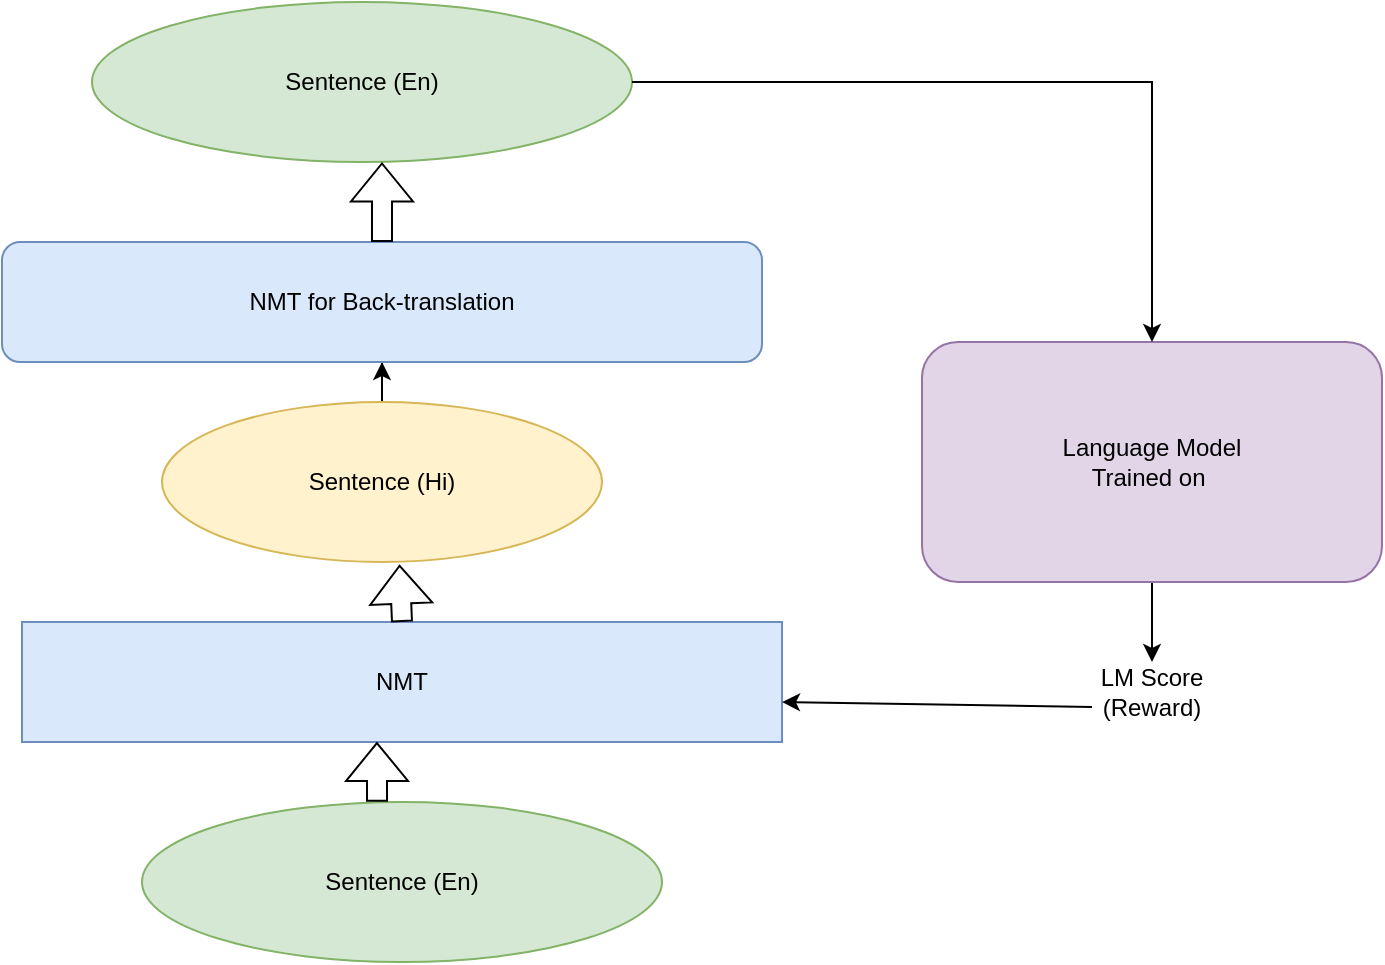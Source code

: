 <mxfile version="20.2.0" type="github">
  <diagram id="BQSkEKXgcyDeB3yoVETX" name="Page-1">
    <mxGraphModel dx="980" dy="557" grid="1" gridSize="10" guides="1" tooltips="1" connect="1" arrows="1" fold="1" page="1" pageScale="1" pageWidth="850" pageHeight="1100" math="0" shadow="0">
      <root>
        <mxCell id="0" />
        <mxCell id="1" parent="0" />
        <mxCell id="ccW-EzS-qIKJrXsyPBc8-1" value="&lt;p style=&quot;line-height: 2.6;&quot;&gt;NMT&lt;/p&gt;" style="rounded=0;whiteSpace=wrap;html=1;fillColor=#dae8fc;strokeColor=#6c8ebf;" vertex="1" parent="1">
          <mxGeometry x="120" y="380" width="380" height="60" as="geometry" />
        </mxCell>
        <mxCell id="ccW-EzS-qIKJrXsyPBc8-2" value="Sentence (En)" style="ellipse;whiteSpace=wrap;html=1;fillColor=#d5e8d4;strokeColor=#82b366;" vertex="1" parent="1">
          <mxGeometry x="180" y="470" width="260" height="80" as="geometry" />
        </mxCell>
        <mxCell id="ccW-EzS-qIKJrXsyPBc8-3" value="" style="shape=flexArrow;endArrow=classic;html=1;rounded=0;exitX=0.452;exitY=-0.002;exitDx=0;exitDy=0;exitPerimeter=0;entryX=0.467;entryY=1;entryDx=0;entryDy=0;entryPerimeter=0;" edge="1" parent="1" source="ccW-EzS-qIKJrXsyPBc8-2" target="ccW-EzS-qIKJrXsyPBc8-1">
          <mxGeometry width="50" height="50" relative="1" as="geometry">
            <mxPoint x="400" y="560" as="sourcePoint" />
            <mxPoint x="450" y="510" as="targetPoint" />
          </mxGeometry>
        </mxCell>
        <mxCell id="ccW-EzS-qIKJrXsyPBc8-8" value="" style="edgeStyle=orthogonalEdgeStyle;rounded=0;orthogonalLoop=1;jettySize=auto;html=1;" edge="1" parent="1" source="ccW-EzS-qIKJrXsyPBc8-4" target="ccW-EzS-qIKJrXsyPBc8-7">
          <mxGeometry relative="1" as="geometry" />
        </mxCell>
        <mxCell id="ccW-EzS-qIKJrXsyPBc8-4" value="Sentence (Hi)" style="ellipse;whiteSpace=wrap;html=1;fillColor=#fff2cc;strokeColor=#d6b656;" vertex="1" parent="1">
          <mxGeometry x="190" y="270" width="220" height="80" as="geometry" />
        </mxCell>
        <mxCell id="ccW-EzS-qIKJrXsyPBc8-5" value="" style="shape=flexArrow;endArrow=classic;html=1;rounded=0;exitX=0.5;exitY=0;exitDx=0;exitDy=0;entryX=0.54;entryY=1.017;entryDx=0;entryDy=0;entryPerimeter=0;" edge="1" parent="1" source="ccW-EzS-qIKJrXsyPBc8-1" target="ccW-EzS-qIKJrXsyPBc8-4">
          <mxGeometry width="50" height="50" relative="1" as="geometry">
            <mxPoint x="400" y="350" as="sourcePoint" />
            <mxPoint x="450" y="300" as="targetPoint" />
          </mxGeometry>
        </mxCell>
        <mxCell id="ccW-EzS-qIKJrXsyPBc8-14" value="" style="edgeStyle=orthogonalEdgeStyle;rounded=0;orthogonalLoop=1;jettySize=auto;html=1;" edge="1" parent="1" source="ccW-EzS-qIKJrXsyPBc8-6" target="ccW-EzS-qIKJrXsyPBc8-13">
          <mxGeometry relative="1" as="geometry" />
        </mxCell>
        <mxCell id="ccW-EzS-qIKJrXsyPBc8-6" value="Language Model&lt;br&gt;Trained on&amp;nbsp;" style="rounded=1;whiteSpace=wrap;html=1;fillColor=#e1d5e7;strokeColor=#9673a6;" vertex="1" parent="1">
          <mxGeometry x="570" y="240" width="230" height="120" as="geometry" />
        </mxCell>
        <mxCell id="ccW-EzS-qIKJrXsyPBc8-7" value="NMT for Back-translation" style="rounded=1;whiteSpace=wrap;html=1;fillColor=#dae8fc;strokeColor=#6c8ebf;" vertex="1" parent="1">
          <mxGeometry x="110" y="190" width="380" height="60" as="geometry" />
        </mxCell>
        <mxCell id="ccW-EzS-qIKJrXsyPBc8-9" value="Sentence (En)" style="ellipse;whiteSpace=wrap;html=1;fillColor=#d5e8d4;strokeColor=#82b366;" vertex="1" parent="1">
          <mxGeometry x="155" y="70" width="270" height="80" as="geometry" />
        </mxCell>
        <mxCell id="ccW-EzS-qIKJrXsyPBc8-10" value="" style="shape=flexArrow;endArrow=classic;html=1;rounded=0;exitX=0.5;exitY=0;exitDx=0;exitDy=0;entryX=0.537;entryY=1.003;entryDx=0;entryDy=0;entryPerimeter=0;" edge="1" parent="1" source="ccW-EzS-qIKJrXsyPBc8-7" target="ccW-EzS-qIKJrXsyPBc8-9">
          <mxGeometry width="50" height="50" relative="1" as="geometry">
            <mxPoint x="400" y="290" as="sourcePoint" />
            <mxPoint x="450" y="240" as="targetPoint" />
          </mxGeometry>
        </mxCell>
        <mxCell id="ccW-EzS-qIKJrXsyPBc8-12" value="" style="edgeStyle=segmentEdgeStyle;endArrow=classic;html=1;rounded=0;exitX=1;exitY=0.5;exitDx=0;exitDy=0;" edge="1" parent="1" source="ccW-EzS-qIKJrXsyPBc8-9" target="ccW-EzS-qIKJrXsyPBc8-6">
          <mxGeometry width="50" height="50" relative="1" as="geometry">
            <mxPoint x="400" y="340" as="sourcePoint" />
            <mxPoint x="450" y="290" as="targetPoint" />
          </mxGeometry>
        </mxCell>
        <mxCell id="ccW-EzS-qIKJrXsyPBc8-13" value="LM Score (Reward)" style="text;html=1;strokeColor=none;fillColor=none;align=center;verticalAlign=middle;whiteSpace=wrap;rounded=0;" vertex="1" parent="1">
          <mxGeometry x="655" y="400" width="60" height="30" as="geometry" />
        </mxCell>
        <mxCell id="ccW-EzS-qIKJrXsyPBc8-16" value="" style="endArrow=classic;html=1;rounded=0;exitX=0;exitY=0.75;exitDx=0;exitDy=0;" edge="1" parent="1" source="ccW-EzS-qIKJrXsyPBc8-13">
          <mxGeometry width="50" height="50" relative="1" as="geometry">
            <mxPoint x="400" y="330" as="sourcePoint" />
            <mxPoint x="500" y="420" as="targetPoint" />
          </mxGeometry>
        </mxCell>
      </root>
    </mxGraphModel>
  </diagram>
</mxfile>
